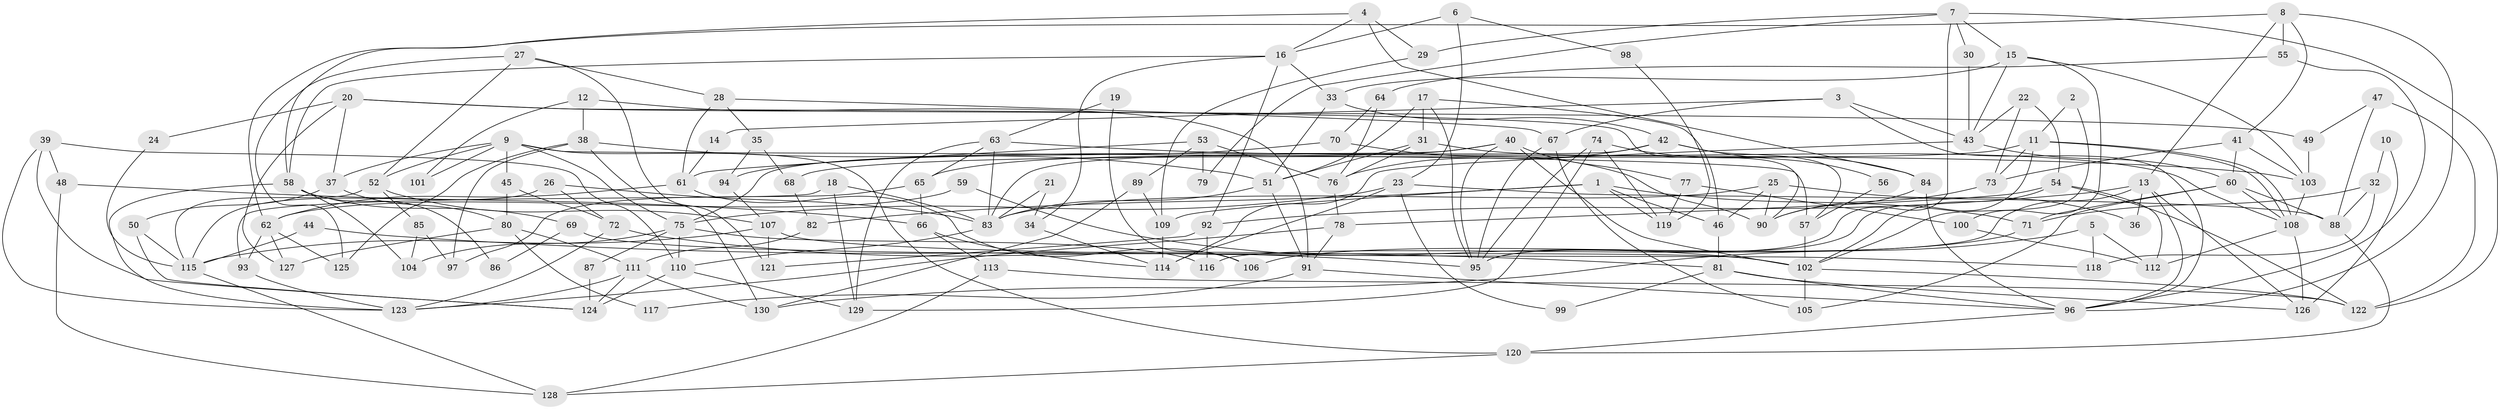 // coarse degree distribution, {7: 0.043010752688172046, 9: 0.021505376344086023, 2: 0.13978494623655913, 5: 0.15053763440860216, 8: 0.06451612903225806, 4: 0.22580645161290322, 6: 0.06451612903225806, 3: 0.26881720430107525, 15: 0.010752688172043012, 16: 0.010752688172043012}
// Generated by graph-tools (version 1.1) at 2025/51/03/04/25 22:51:09]
// undirected, 130 vertices, 260 edges
graph export_dot {
  node [color=gray90,style=filled];
  1;
  2;
  3;
  4;
  5;
  6;
  7;
  8;
  9;
  10;
  11;
  12;
  13;
  14;
  15;
  16;
  17;
  18;
  19;
  20;
  21;
  22;
  23;
  24;
  25;
  26;
  27;
  28;
  29;
  30;
  31;
  32;
  33;
  34;
  35;
  36;
  37;
  38;
  39;
  40;
  41;
  42;
  43;
  44;
  45;
  46;
  47;
  48;
  49;
  50;
  51;
  52;
  53;
  54;
  55;
  56;
  57;
  58;
  59;
  60;
  61;
  62;
  63;
  64;
  65;
  66;
  67;
  68;
  69;
  70;
  71;
  72;
  73;
  74;
  75;
  76;
  77;
  78;
  79;
  80;
  81;
  82;
  83;
  84;
  85;
  86;
  87;
  88;
  89;
  90;
  91;
  92;
  93;
  94;
  95;
  96;
  97;
  98;
  99;
  100;
  101;
  102;
  103;
  104;
  105;
  106;
  107;
  108;
  109;
  110;
  111;
  112;
  113;
  114;
  115;
  116;
  117;
  118;
  119;
  120;
  121;
  122;
  123;
  124;
  125;
  126;
  127;
  128;
  129;
  130;
  1 -- 46;
  1 -- 119;
  1 -- 71;
  1 -- 82;
  1 -- 109;
  2 -- 102;
  2 -- 11;
  3 -- 43;
  3 -- 96;
  3 -- 14;
  3 -- 67;
  4 -- 29;
  4 -- 58;
  4 -- 16;
  4 -- 84;
  5 -- 112;
  5 -- 130;
  5 -- 118;
  6 -- 16;
  6 -- 23;
  6 -- 98;
  7 -- 122;
  7 -- 95;
  7 -- 15;
  7 -- 29;
  7 -- 30;
  7 -- 79;
  8 -- 13;
  8 -- 96;
  8 -- 41;
  8 -- 55;
  8 -- 62;
  9 -- 57;
  9 -- 75;
  9 -- 37;
  9 -- 45;
  9 -- 52;
  9 -- 101;
  9 -- 120;
  10 -- 32;
  10 -- 126;
  11 -- 108;
  11 -- 108;
  11 -- 95;
  11 -- 68;
  11 -- 73;
  12 -- 38;
  12 -- 91;
  12 -- 101;
  13 -- 92;
  13 -- 96;
  13 -- 36;
  13 -- 116;
  13 -- 126;
  14 -- 61;
  15 -- 103;
  15 -- 33;
  15 -- 43;
  15 -- 100;
  16 -- 33;
  16 -- 34;
  16 -- 58;
  16 -- 92;
  17 -- 51;
  17 -- 31;
  17 -- 46;
  17 -- 95;
  18 -- 93;
  18 -- 83;
  18 -- 129;
  19 -- 63;
  19 -- 106;
  20 -- 37;
  20 -- 90;
  20 -- 24;
  20 -- 49;
  20 -- 127;
  21 -- 83;
  21 -- 34;
  22 -- 73;
  22 -- 43;
  22 -- 54;
  23 -- 88;
  23 -- 75;
  23 -- 99;
  23 -- 114;
  24 -- 115;
  25 -- 83;
  25 -- 46;
  25 -- 36;
  25 -- 90;
  26 -- 115;
  26 -- 83;
  26 -- 72;
  27 -- 52;
  27 -- 125;
  27 -- 28;
  27 -- 121;
  28 -- 67;
  28 -- 35;
  28 -- 61;
  29 -- 109;
  30 -- 43;
  31 -- 108;
  31 -- 76;
  31 -- 51;
  32 -- 118;
  32 -- 71;
  32 -- 88;
  33 -- 42;
  33 -- 51;
  34 -- 114;
  35 -- 68;
  35 -- 94;
  37 -- 50;
  37 -- 80;
  38 -- 51;
  38 -- 97;
  38 -- 125;
  38 -- 130;
  39 -- 124;
  39 -- 48;
  39 -- 110;
  39 -- 123;
  40 -- 95;
  40 -- 102;
  40 -- 65;
  40 -- 75;
  40 -- 77;
  41 -- 60;
  41 -- 73;
  41 -- 103;
  42 -- 83;
  42 -- 76;
  42 -- 56;
  42 -- 57;
  43 -- 60;
  43 -- 114;
  44 -- 115;
  44 -- 81;
  45 -- 72;
  45 -- 80;
  46 -- 81;
  47 -- 122;
  47 -- 49;
  47 -- 88;
  48 -- 128;
  48 -- 66;
  49 -- 103;
  50 -- 115;
  50 -- 124;
  51 -- 83;
  51 -- 91;
  52 -- 107;
  52 -- 85;
  52 -- 115;
  53 -- 89;
  53 -- 61;
  53 -- 76;
  53 -- 79;
  54 -- 78;
  54 -- 102;
  54 -- 112;
  54 -- 122;
  55 -- 96;
  55 -- 64;
  56 -- 57;
  57 -- 102;
  58 -- 123;
  58 -- 69;
  58 -- 86;
  58 -- 104;
  59 -- 102;
  59 -- 62;
  60 -- 88;
  60 -- 108;
  60 -- 71;
  60 -- 105;
  61 -- 62;
  61 -- 106;
  62 -- 127;
  62 -- 93;
  62 -- 125;
  63 -- 129;
  63 -- 83;
  63 -- 65;
  63 -- 103;
  64 -- 76;
  64 -- 70;
  65 -- 66;
  65 -- 97;
  66 -- 114;
  66 -- 113;
  67 -- 105;
  67 -- 95;
  68 -- 82;
  69 -- 102;
  69 -- 86;
  70 -- 90;
  70 -- 94;
  71 -- 106;
  72 -- 95;
  72 -- 123;
  73 -- 90;
  74 -- 84;
  74 -- 95;
  74 -- 119;
  74 -- 129;
  75 -- 110;
  75 -- 87;
  75 -- 104;
  75 -- 116;
  76 -- 78;
  77 -- 100;
  77 -- 119;
  78 -- 123;
  78 -- 91;
  80 -- 111;
  80 -- 117;
  80 -- 127;
  81 -- 96;
  81 -- 126;
  81 -- 99;
  82 -- 111;
  83 -- 110;
  84 -- 90;
  84 -- 96;
  85 -- 104;
  85 -- 97;
  87 -- 124;
  88 -- 120;
  89 -- 109;
  89 -- 130;
  91 -- 96;
  91 -- 117;
  92 -- 116;
  92 -- 121;
  93 -- 123;
  94 -- 107;
  96 -- 120;
  98 -- 119;
  100 -- 112;
  102 -- 122;
  102 -- 105;
  103 -- 108;
  107 -- 121;
  107 -- 115;
  107 -- 118;
  108 -- 112;
  108 -- 126;
  109 -- 114;
  110 -- 129;
  110 -- 124;
  111 -- 123;
  111 -- 124;
  111 -- 130;
  113 -- 128;
  113 -- 122;
  115 -- 128;
  120 -- 128;
}
